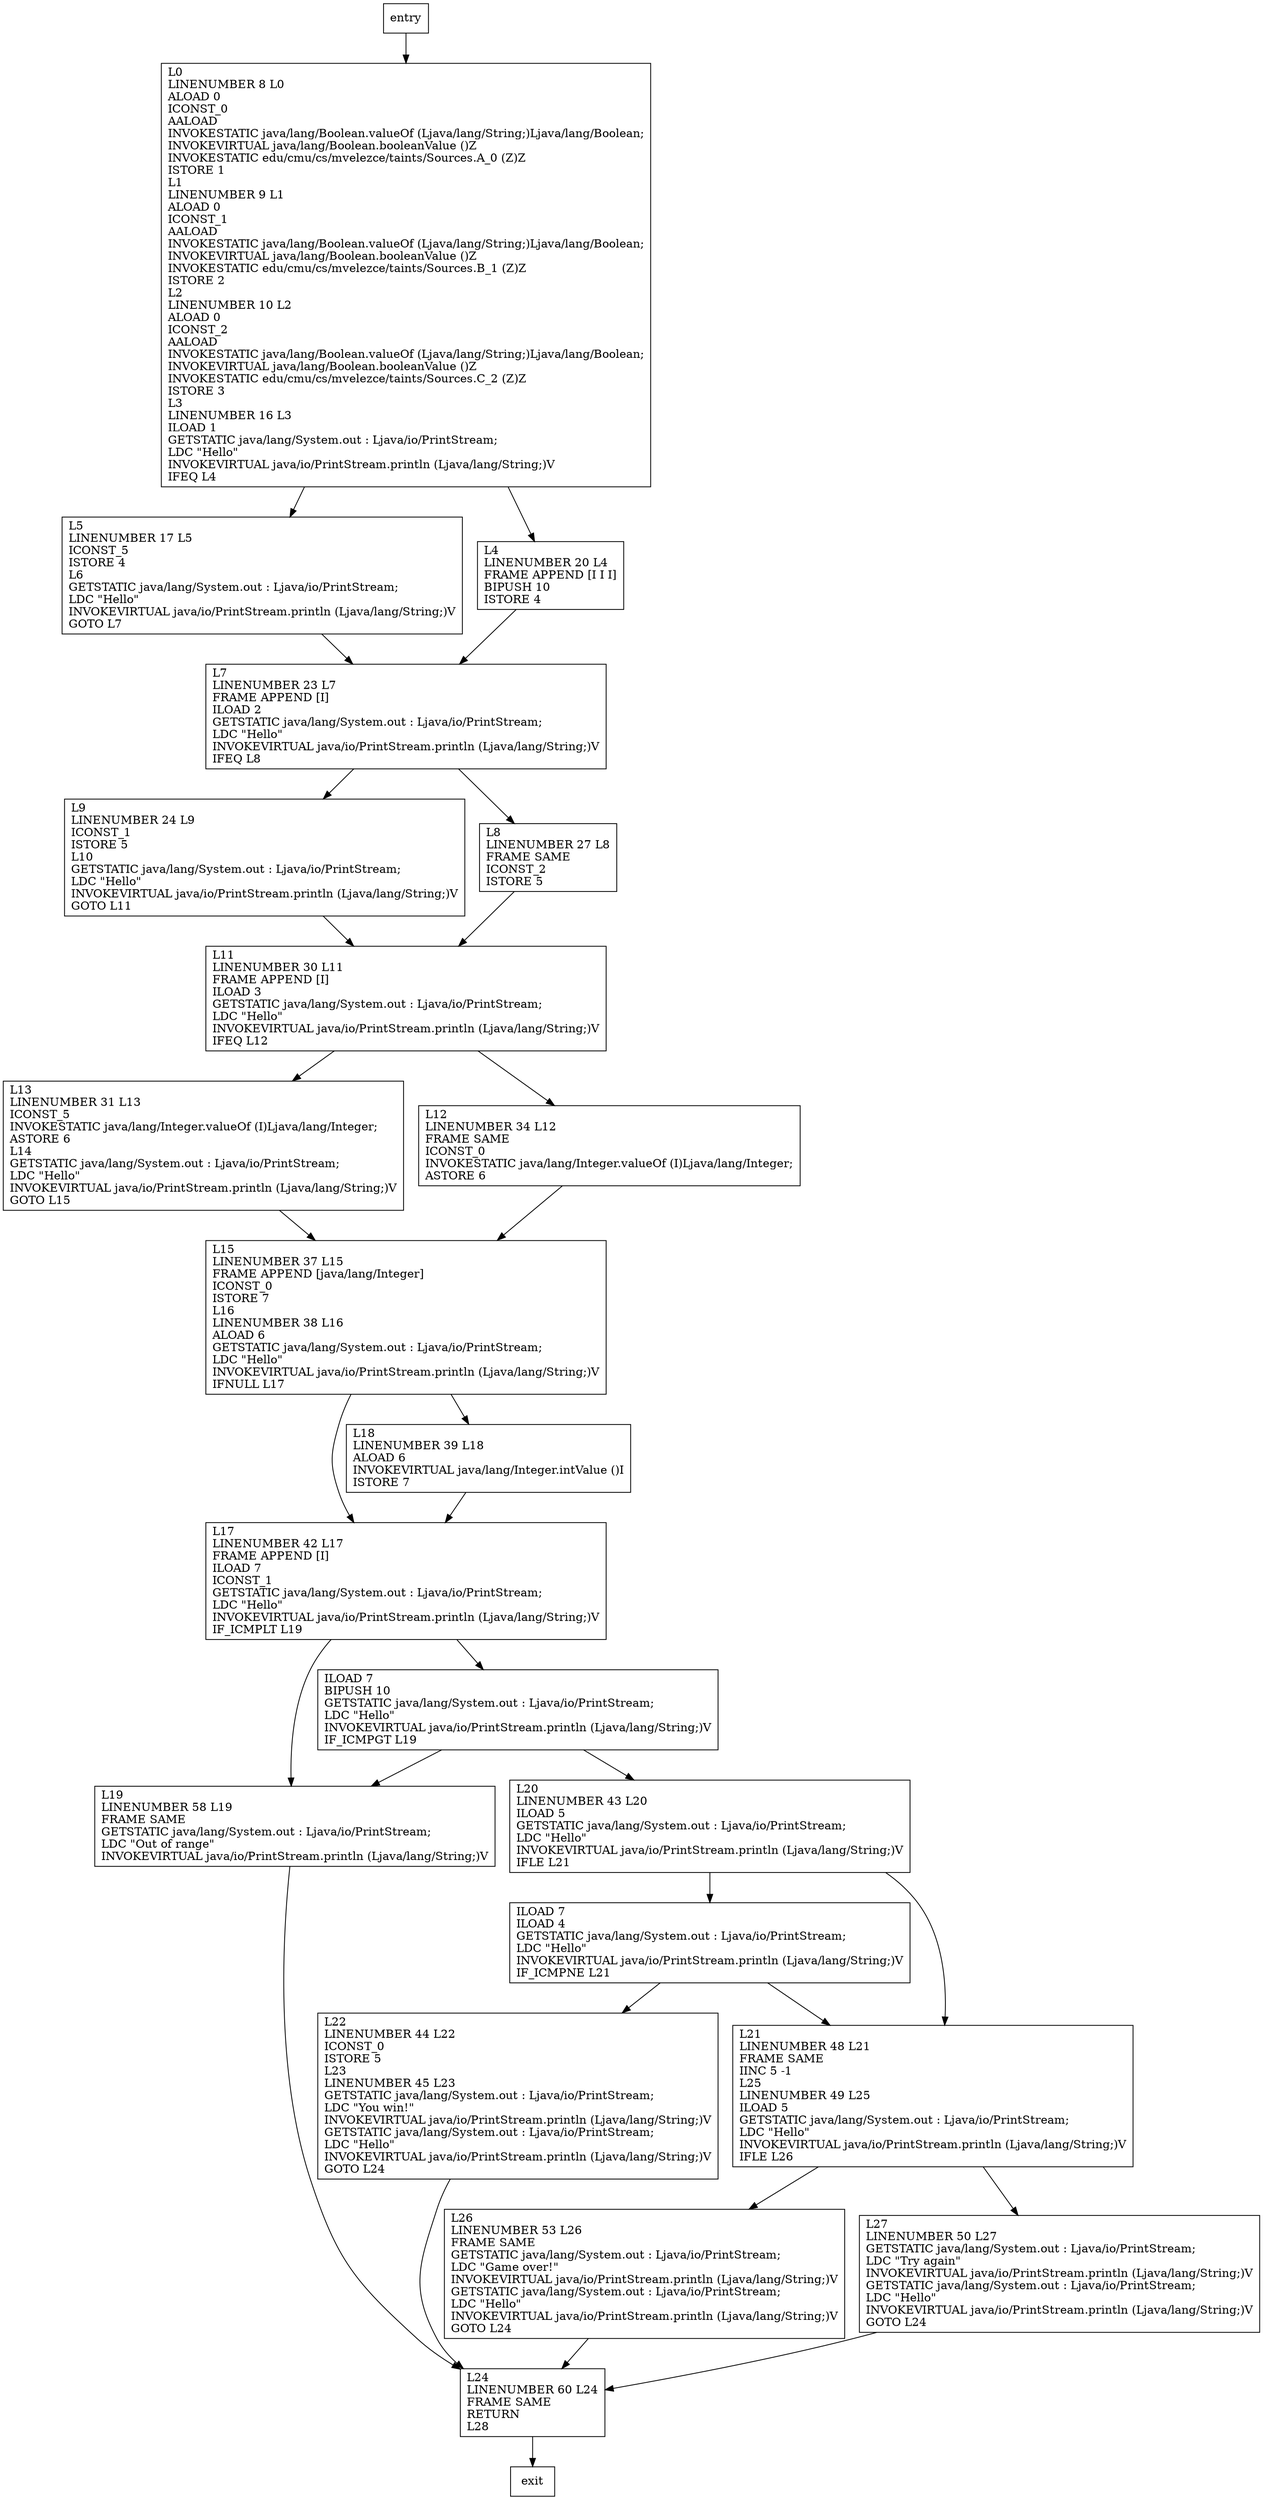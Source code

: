 digraph main {
node [shape=record];
1816326817 [label="L13\lLINENUMBER 31 L13\lICONST_5\lINVOKESTATIC java/lang/Integer.valueOf (I)Ljava/lang/Integer;\lASTORE 6\lL14\lGETSTATIC java/lang/System.out : Ljava/io/PrintStream;\lLDC \"Hello\"\lINVOKEVIRTUAL java/io/PrintStream.println (Ljava/lang/String;)V\lGOTO L15\l"];
1583816224 [label="L24\lLINENUMBER 60 L24\lFRAME SAME\lRETURN\lL28\l"];
1508130444 [label="L26\lLINENUMBER 53 L26\lFRAME SAME\lGETSTATIC java/lang/System.out : Ljava/io/PrintStream;\lLDC \"Game over!\"\lINVOKEVIRTUAL java/io/PrintStream.println (Ljava/lang/String;)V\lGETSTATIC java/lang/System.out : Ljava/io/PrintStream;\lLDC \"Hello\"\lINVOKEVIRTUAL java/io/PrintStream.println (Ljava/lang/String;)V\lGOTO L24\l"];
1214753695 [label="ILOAD 7\lILOAD 4\lGETSTATIC java/lang/System.out : Ljava/io/PrintStream;\lLDC \"Hello\"\lINVOKEVIRTUAL java/io/PrintStream.println (Ljava/lang/String;)V\lIF_ICMPNE L21\l"];
244229783 [label="L7\lLINENUMBER 23 L7\lFRAME APPEND [I]\lILOAD 2\lGETSTATIC java/lang/System.out : Ljava/io/PrintStream;\lLDC \"Hello\"\lINVOKEVIRTUAL java/io/PrintStream.println (Ljava/lang/String;)V\lIFEQ L8\l"];
749362556 [label="L27\lLINENUMBER 50 L27\lGETSTATIC java/lang/System.out : Ljava/io/PrintStream;\lLDC \"Try again\"\lINVOKEVIRTUAL java/io/PrintStream.println (Ljava/lang/String;)V\lGETSTATIC java/lang/System.out : Ljava/io/PrintStream;\lLDC \"Hello\"\lINVOKEVIRTUAL java/io/PrintStream.println (Ljava/lang/String;)V\lGOTO L24\l"];
118456878 [label="L9\lLINENUMBER 24 L9\lICONST_1\lISTORE 5\lL10\lGETSTATIC java/lang/System.out : Ljava/io/PrintStream;\lLDC \"Hello\"\lINVOKEVIRTUAL java/io/PrintStream.println (Ljava/lang/String;)V\lGOTO L11\l"];
1609038183 [label="L22\lLINENUMBER 44 L22\lICONST_0\lISTORE 5\lL23\lLINENUMBER 45 L23\lGETSTATIC java/lang/System.out : Ljava/io/PrintStream;\lLDC \"You win!\"\lINVOKEVIRTUAL java/io/PrintStream.println (Ljava/lang/String;)V\lGETSTATIC java/lang/System.out : Ljava/io/PrintStream;\lLDC \"Hello\"\lINVOKEVIRTUAL java/io/PrintStream.println (Ljava/lang/String;)V\lGOTO L24\l"];
892466122 [label="ILOAD 7\lBIPUSH 10\lGETSTATIC java/lang/System.out : Ljava/io/PrintStream;\lLDC \"Hello\"\lINVOKEVIRTUAL java/io/PrintStream.println (Ljava/lang/String;)V\lIF_ICMPGT L19\l"];
1538593345 [label="L5\lLINENUMBER 17 L5\lICONST_5\lISTORE 4\lL6\lGETSTATIC java/lang/System.out : Ljava/io/PrintStream;\lLDC \"Hello\"\lINVOKEVIRTUAL java/io/PrintStream.println (Ljava/lang/String;)V\lGOTO L7\l"];
1056889967 [label="L11\lLINENUMBER 30 L11\lFRAME APPEND [I]\lILOAD 3\lGETSTATIC java/lang/System.out : Ljava/io/PrintStream;\lLDC \"Hello\"\lINVOKEVIRTUAL java/io/PrintStream.println (Ljava/lang/String;)V\lIFEQ L12\l"];
1170173753 [label="L12\lLINENUMBER 34 L12\lFRAME SAME\lICONST_0\lINVOKESTATIC java/lang/Integer.valueOf (I)Ljava/lang/Integer;\lASTORE 6\l"];
1710422448 [label="L21\lLINENUMBER 48 L21\lFRAME SAME\lIINC 5 -1\lL25\lLINENUMBER 49 L25\lILOAD 5\lGETSTATIC java/lang/System.out : Ljava/io/PrintStream;\lLDC \"Hello\"\lINVOKEVIRTUAL java/io/PrintStream.println (Ljava/lang/String;)V\lIFLE L26\l"];
1202168065 [label="L0\lLINENUMBER 8 L0\lALOAD 0\lICONST_0\lAALOAD\lINVOKESTATIC java/lang/Boolean.valueOf (Ljava/lang/String;)Ljava/lang/Boolean;\lINVOKEVIRTUAL java/lang/Boolean.booleanValue ()Z\lINVOKESTATIC edu/cmu/cs/mvelezce/taints/Sources.A_0 (Z)Z\lISTORE 1\lL1\lLINENUMBER 9 L1\lALOAD 0\lICONST_1\lAALOAD\lINVOKESTATIC java/lang/Boolean.valueOf (Ljava/lang/String;)Ljava/lang/Boolean;\lINVOKEVIRTUAL java/lang/Boolean.booleanValue ()Z\lINVOKESTATIC edu/cmu/cs/mvelezce/taints/Sources.B_1 (Z)Z\lISTORE 2\lL2\lLINENUMBER 10 L2\lALOAD 0\lICONST_2\lAALOAD\lINVOKESTATIC java/lang/Boolean.valueOf (Ljava/lang/String;)Ljava/lang/Boolean;\lINVOKEVIRTUAL java/lang/Boolean.booleanValue ()Z\lINVOKESTATIC edu/cmu/cs/mvelezce/taints/Sources.C_2 (Z)Z\lISTORE 3\lL3\lLINENUMBER 16 L3\lILOAD 1\lGETSTATIC java/lang/System.out : Ljava/io/PrintStream;\lLDC \"Hello\"\lINVOKEVIRTUAL java/io/PrintStream.println (Ljava/lang/String;)V\lIFEQ L4\l"];
1960554990 [label="L8\lLINENUMBER 27 L8\lFRAME SAME\lICONST_2\lISTORE 5\l"];
447144896 [label="L19\lLINENUMBER 58 L19\lFRAME SAME\lGETSTATIC java/lang/System.out : Ljava/io/PrintStream;\lLDC \"Out of range\"\lINVOKEVIRTUAL java/io/PrintStream.println (Ljava/lang/String;)V\l"];
1954133542 [label="L4\lLINENUMBER 20 L4\lFRAME APPEND [I I I]\lBIPUSH 10\lISTORE 4\l"];
396821493 [label="L15\lLINENUMBER 37 L15\lFRAME APPEND [java/lang/Integer]\lICONST_0\lISTORE 7\lL16\lLINENUMBER 38 L16\lALOAD 6\lGETSTATIC java/lang/System.out : Ljava/io/PrintStream;\lLDC \"Hello\"\lINVOKEVIRTUAL java/io/PrintStream.println (Ljava/lang/String;)V\lIFNULL L17\l"];
1609742538 [label="L17\lLINENUMBER 42 L17\lFRAME APPEND [I]\lILOAD 7\lICONST_1\lGETSTATIC java/lang/System.out : Ljava/io/PrintStream;\lLDC \"Hello\"\lINVOKEVIRTUAL java/io/PrintStream.println (Ljava/lang/String;)V\lIF_ICMPLT L19\l"];
1636487850 [label="L18\lLINENUMBER 39 L18\lALOAD 6\lINVOKEVIRTUAL java/lang/Integer.intValue ()I\lISTORE 7\l"];
2144282958 [label="L20\lLINENUMBER 43 L20\lILOAD 5\lGETSTATIC java/lang/System.out : Ljava/io/PrintStream;\lLDC \"Hello\"\lINVOKEVIRTUAL java/io/PrintStream.println (Ljava/lang/String;)V\lIFLE L21\l"];
entry;
exit;
1816326817 -> 396821493;
1583816224 -> exit;
1508130444 -> 1583816224;
1214753695 -> 1710422448;
1214753695 -> 1609038183;
244229783 -> 1960554990;
244229783 -> 118456878;
749362556 -> 1583816224;
118456878 -> 1056889967;
1609038183 -> 1583816224;
892466122 -> 447144896;
892466122 -> 2144282958;
1538593345 -> 244229783;
1056889967 -> 1170173753;
1056889967 -> 1816326817;
entry -> 1202168065;
1170173753 -> 396821493;
1710422448 -> 1508130444;
1710422448 -> 749362556;
1202168065 -> 1538593345;
1202168065 -> 1954133542;
1960554990 -> 1056889967;
447144896 -> 1583816224;
1954133542 -> 244229783;
396821493 -> 1609742538;
396821493 -> 1636487850;
1609742538 -> 447144896;
1609742538 -> 892466122;
1636487850 -> 1609742538;
2144282958 -> 1710422448;
2144282958 -> 1214753695;
}
